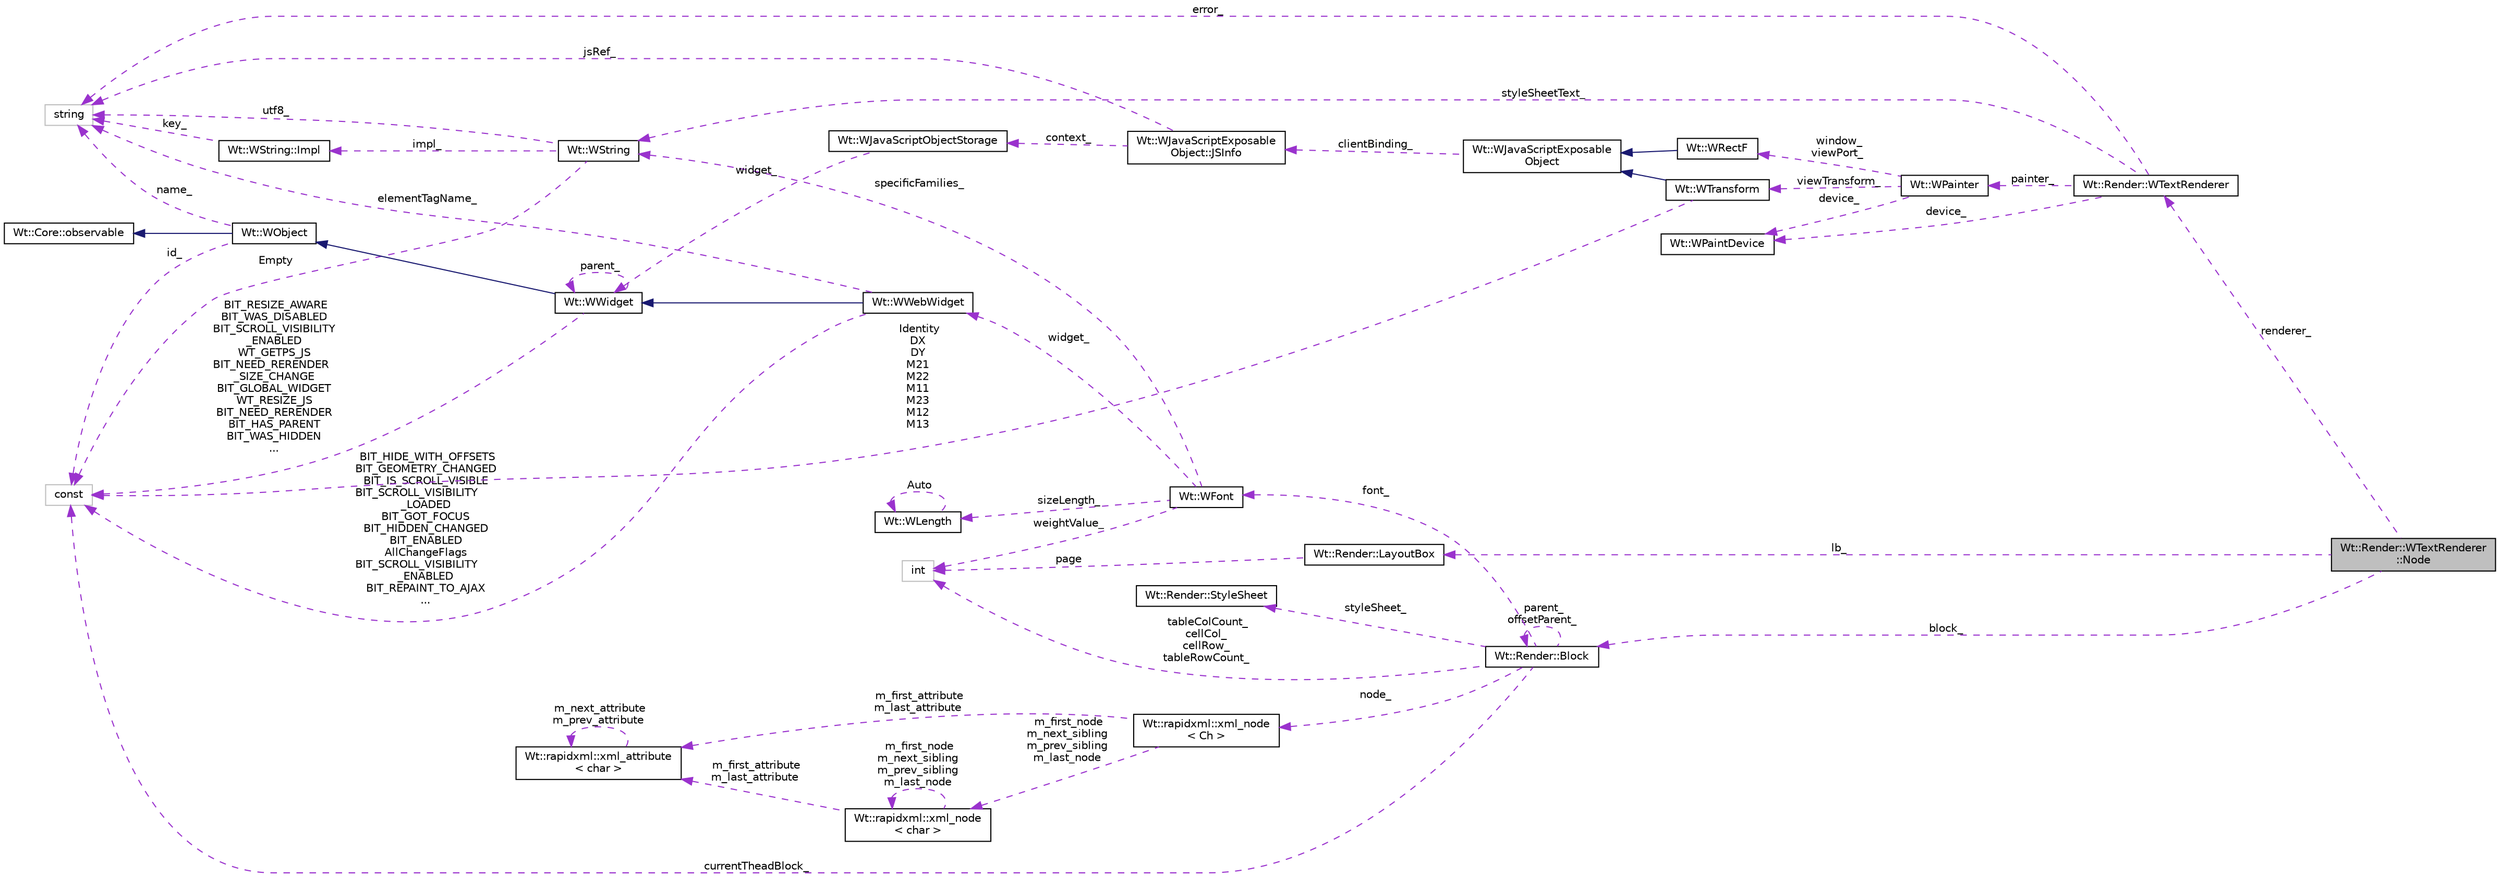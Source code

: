digraph "Wt::Render::WTextRenderer::Node"
{
 // LATEX_PDF_SIZE
  edge [fontname="Helvetica",fontsize="10",labelfontname="Helvetica",labelfontsize="10"];
  node [fontname="Helvetica",fontsize="10",shape=record];
  rankdir="LR";
  Node1 [label="Wt::Render::WTextRenderer\l::Node",height=0.2,width=0.4,color="black", fillcolor="grey75", style="filled", fontcolor="black",tooltip="A rendering box of a layed out DOM node."];
  Node2 -> Node1 [dir="back",color="darkorchid3",fontsize="10",style="dashed",label=" block_" ,fontname="Helvetica"];
  Node2 [label="Wt::Render::Block",height=0.2,width=0.4,color="black", fillcolor="white", style="filled",URL="$classWt_1_1Render_1_1Block.html",tooltip=" "];
  Node3 -> Node2 [dir="back",color="darkorchid3",fontsize="10",style="dashed",label=" styleSheet_" ,fontname="Helvetica"];
  Node3 [label="Wt::Render::StyleSheet",height=0.2,width=0.4,color="black", fillcolor="white", style="filled",URL="$classWt_1_1Render_1_1StyleSheet.html",tooltip=" "];
  Node2 -> Node2 [dir="back",color="darkorchid3",fontsize="10",style="dashed",label=" parent_\noffsetParent_" ,fontname="Helvetica"];
  Node4 -> Node2 [dir="back",color="darkorchid3",fontsize="10",style="dashed",label=" tableColCount_\ncellCol_\ncellRow_\ntableRowCount_" ,fontname="Helvetica"];
  Node4 [label="int",height=0.2,width=0.4,color="grey75", fillcolor="white", style="filled",tooltip=" "];
  Node5 -> Node2 [dir="back",color="darkorchid3",fontsize="10",style="dashed",label=" node_" ,fontname="Helvetica"];
  Node5 [label="Wt::rapidxml::xml_node\l\< Ch \>",height=0.2,width=0.4,color="black", fillcolor="white", style="filled",URL="$classWt_1_1rapidxml_1_1xml__node.html",tooltip=" "];
  Node6 -> Node5 [dir="back",color="darkorchid3",fontsize="10",style="dashed",label=" m_first_attribute\nm_last_attribute" ,fontname="Helvetica"];
  Node6 [label="Wt::rapidxml::xml_attribute\l\< char \>",height=0.2,width=0.4,color="black", fillcolor="white", style="filled",URL="$classWt_1_1rapidxml_1_1xml__attribute.html",tooltip=" "];
  Node6 -> Node6 [dir="back",color="darkorchid3",fontsize="10",style="dashed",label=" m_next_attribute\nm_prev_attribute" ,fontname="Helvetica"];
  Node7 -> Node5 [dir="back",color="darkorchid3",fontsize="10",style="dashed",label=" m_first_node\nm_next_sibling\nm_prev_sibling\nm_last_node" ,fontname="Helvetica"];
  Node7 [label="Wt::rapidxml::xml_node\l\< char \>",height=0.2,width=0.4,color="black", fillcolor="white", style="filled",URL="$classWt_1_1rapidxml_1_1xml__node.html",tooltip=" "];
  Node6 -> Node7 [dir="back",color="darkorchid3",fontsize="10",style="dashed",label=" m_first_attribute\nm_last_attribute" ,fontname="Helvetica"];
  Node7 -> Node7 [dir="back",color="darkorchid3",fontsize="10",style="dashed",label=" m_first_node\nm_next_sibling\nm_prev_sibling\nm_last_node" ,fontname="Helvetica"];
  Node8 -> Node2 [dir="back",color="darkorchid3",fontsize="10",style="dashed",label=" font_" ,fontname="Helvetica"];
  Node8 [label="Wt::WFont",height=0.2,width=0.4,color="black", fillcolor="white", style="filled",URL="$classWt_1_1WFont.html",tooltip="A value class that describes a font."];
  Node9 -> Node8 [dir="back",color="darkorchid3",fontsize="10",style="dashed",label=" specificFamilies_" ,fontname="Helvetica"];
  Node9 [label="Wt::WString",height=0.2,width=0.4,color="black", fillcolor="white", style="filled",URL="$classWt_1_1WString.html",tooltip="A value class which describes a locale-aware unicode string."];
  Node10 -> Node9 [dir="back",color="darkorchid3",fontsize="10",style="dashed",label=" impl_" ,fontname="Helvetica"];
  Node10 [label="Wt::WString::Impl",height=0.2,width=0.4,color="black", fillcolor="white", style="filled",URL="$structWt_1_1WString_1_1Impl.html",tooltip=" "];
  Node11 -> Node10 [dir="back",color="darkorchid3",fontsize="10",style="dashed",label=" key_" ,fontname="Helvetica"];
  Node11 [label="string",height=0.2,width=0.4,color="grey75", fillcolor="white", style="filled",tooltip=" "];
  Node11 -> Node9 [dir="back",color="darkorchid3",fontsize="10",style="dashed",label=" utf8_" ,fontname="Helvetica"];
  Node12 -> Node9 [dir="back",color="darkorchid3",fontsize="10",style="dashed",label=" Empty" ,fontname="Helvetica"];
  Node12 [label="const",height=0.2,width=0.4,color="grey75", fillcolor="white", style="filled",tooltip=" "];
  Node4 -> Node8 [dir="back",color="darkorchid3",fontsize="10",style="dashed",label=" weightValue_" ,fontname="Helvetica"];
  Node13 -> Node8 [dir="back",color="darkorchid3",fontsize="10",style="dashed",label=" widget_" ,fontname="Helvetica"];
  Node13 [label="Wt::WWebWidget",height=0.2,width=0.4,color="black", fillcolor="white", style="filled",URL="$classWt_1_1WWebWidget.html",tooltip="A base class for widgets with an HTML counterpart."];
  Node14 -> Node13 [dir="back",color="midnightblue",fontsize="10",style="solid",fontname="Helvetica"];
  Node14 [label="Wt::WWidget",height=0.2,width=0.4,color="black", fillcolor="white", style="filled",URL="$classWt_1_1WWidget.html",tooltip="The abstract base class for a user-interface component."];
  Node15 -> Node14 [dir="back",color="midnightblue",fontsize="10",style="solid",fontname="Helvetica"];
  Node15 [label="Wt::WObject",height=0.2,width=0.4,color="black", fillcolor="white", style="filled",URL="$classWt_1_1WObject.html",tooltip="A base class for objects that participate in the signal/slot system."];
  Node16 -> Node15 [dir="back",color="midnightblue",fontsize="10",style="solid",fontname="Helvetica"];
  Node16 [label="Wt::Core::observable",height=0.2,width=0.4,color="black", fillcolor="white", style="filled",URL="$classWt_1_1Core_1_1observable.html",tooltip="A base class for objects whose life-time can be tracked."];
  Node11 -> Node15 [dir="back",color="darkorchid3",fontsize="10",style="dashed",label=" name_" ,fontname="Helvetica"];
  Node12 -> Node15 [dir="back",color="darkorchid3",fontsize="10",style="dashed",label=" id_" ,fontname="Helvetica"];
  Node14 -> Node14 [dir="back",color="darkorchid3",fontsize="10",style="dashed",label=" parent_" ,fontname="Helvetica"];
  Node12 -> Node14 [dir="back",color="darkorchid3",fontsize="10",style="dashed",label=" BIT_RESIZE_AWARE\nBIT_WAS_DISABLED\nBIT_SCROLL_VISIBILITY\l_ENABLED\nWT_GETPS_JS\nBIT_NEED_RERENDER\l_SIZE_CHANGE\nBIT_GLOBAL_WIDGET\nWT_RESIZE_JS\nBIT_NEED_RERENDER\nBIT_HAS_PARENT\nBIT_WAS_HIDDEN\n..." ,fontname="Helvetica"];
  Node11 -> Node13 [dir="back",color="darkorchid3",fontsize="10",style="dashed",label=" elementTagName_" ,fontname="Helvetica"];
  Node12 -> Node13 [dir="back",color="darkorchid3",fontsize="10",style="dashed",label=" BIT_HIDE_WITH_OFFSETS\nBIT_GEOMETRY_CHANGED\nBIT_IS_SCROLL_VISIBLE\nBIT_SCROLL_VISIBILITY\l_LOADED\nBIT_GOT_FOCUS\nBIT_HIDDEN_CHANGED\nBIT_ENABLED\nAllChangeFlags\nBIT_SCROLL_VISIBILITY\l_ENABLED\nBIT_REPAINT_TO_AJAX\n..." ,fontname="Helvetica"];
  Node17 -> Node8 [dir="back",color="darkorchid3",fontsize="10",style="dashed",label=" sizeLength_" ,fontname="Helvetica"];
  Node17 [label="Wt::WLength",height=0.2,width=0.4,color="black", fillcolor="white", style="filled",URL="$classWt_1_1WLength.html",tooltip="A value class that describes a CSS length."];
  Node17 -> Node17 [dir="back",color="darkorchid3",fontsize="10",style="dashed",label=" Auto" ,fontname="Helvetica"];
  Node12 -> Node2 [dir="back",color="darkorchid3",fontsize="10",style="dashed",label=" currentTheadBlock_" ,fontname="Helvetica"];
  Node18 -> Node1 [dir="back",color="darkorchid3",fontsize="10",style="dashed",label=" lb_" ,fontname="Helvetica"];
  Node18 [label="Wt::Render::LayoutBox",height=0.2,width=0.4,color="black", fillcolor="white", style="filled",URL="$structWt_1_1Render_1_1LayoutBox.html",tooltip=" "];
  Node4 -> Node18 [dir="back",color="darkorchid3",fontsize="10",style="dashed",label=" page" ,fontname="Helvetica"];
  Node19 -> Node1 [dir="back",color="darkorchid3",fontsize="10",style="dashed",label=" renderer_" ,fontname="Helvetica"];
  Node19 [label="Wt::Render::WTextRenderer",height=0.2,width=0.4,color="black", fillcolor="white", style="filled",URL="$classWt_1_1Render_1_1WTextRenderer.html",tooltip="An XHTML renderering engine."];
  Node20 -> Node19 [dir="back",color="darkorchid3",fontsize="10",style="dashed",label=" painter_" ,fontname="Helvetica"];
  Node20 [label="Wt::WPainter",height=0.2,width=0.4,color="black", fillcolor="white", style="filled",URL="$classWt_1_1WPainter.html",tooltip="Vector graphics painting class."];
  Node21 -> Node20 [dir="back",color="darkorchid3",fontsize="10",style="dashed",label=" device_" ,fontname="Helvetica"];
  Node21 [label="Wt::WPaintDevice",height=0.2,width=0.4,color="black", fillcolor="white", style="filled",URL="$classWt_1_1WPaintDevice.html",tooltip="The abstract base class for a paint device."];
  Node22 -> Node20 [dir="back",color="darkorchid3",fontsize="10",style="dashed",label=" viewTransform_" ,fontname="Helvetica"];
  Node22 [label="Wt::WTransform",height=0.2,width=0.4,color="black", fillcolor="white", style="filled",URL="$classWt_1_1WTransform.html",tooltip="A value class that defines a 2D affine transformation matrix."];
  Node23 -> Node22 [dir="back",color="midnightblue",fontsize="10",style="solid",fontname="Helvetica"];
  Node23 [label="Wt::WJavaScriptExposable\lObject",height=0.2,width=0.4,color="black", fillcolor="white", style="filled",URL="$classWt_1_1WJavaScriptExposableObject.html",tooltip="A JavaScript exposable object."];
  Node24 -> Node23 [dir="back",color="darkorchid3",fontsize="10",style="dashed",label=" clientBinding_" ,fontname="Helvetica"];
  Node24 [label="Wt::WJavaScriptExposable\lObject::JSInfo",height=0.2,width=0.4,color="black", fillcolor="white", style="filled",URL="$structWt_1_1WJavaScriptExposableObject_1_1JSInfo.html",tooltip=" "];
  Node11 -> Node24 [dir="back",color="darkorchid3",fontsize="10",style="dashed",label=" jsRef_" ,fontname="Helvetica"];
  Node25 -> Node24 [dir="back",color="darkorchid3",fontsize="10",style="dashed",label=" context_" ,fontname="Helvetica"];
  Node25 [label="Wt::WJavaScriptObjectStorage",height=0.2,width=0.4,color="black", fillcolor="white", style="filled",URL="$classWt_1_1WJavaScriptObjectStorage.html",tooltip=" "];
  Node14 -> Node25 [dir="back",color="darkorchid3",fontsize="10",style="dashed",label=" widget_" ,fontname="Helvetica"];
  Node12 -> Node22 [dir="back",color="darkorchid3",fontsize="10",style="dashed",label=" Identity\nDX\nDY\nM21\nM22\nM11\nM23\nM12\nM13" ,fontname="Helvetica"];
  Node26 -> Node20 [dir="back",color="darkorchid3",fontsize="10",style="dashed",label=" window_\nviewPort_" ,fontname="Helvetica"];
  Node26 [label="Wt::WRectF",height=0.2,width=0.4,color="black", fillcolor="white", style="filled",URL="$classWt_1_1WRectF.html",tooltip="A value class that defines a rectangle."];
  Node23 -> Node26 [dir="back",color="midnightblue",fontsize="10",style="solid",fontname="Helvetica"];
  Node9 -> Node19 [dir="back",color="darkorchid3",fontsize="10",style="dashed",label=" styleSheetText_" ,fontname="Helvetica"];
  Node21 -> Node19 [dir="back",color="darkorchid3",fontsize="10",style="dashed",label=" device_" ,fontname="Helvetica"];
  Node11 -> Node19 [dir="back",color="darkorchid3",fontsize="10",style="dashed",label=" error_" ,fontname="Helvetica"];
}

